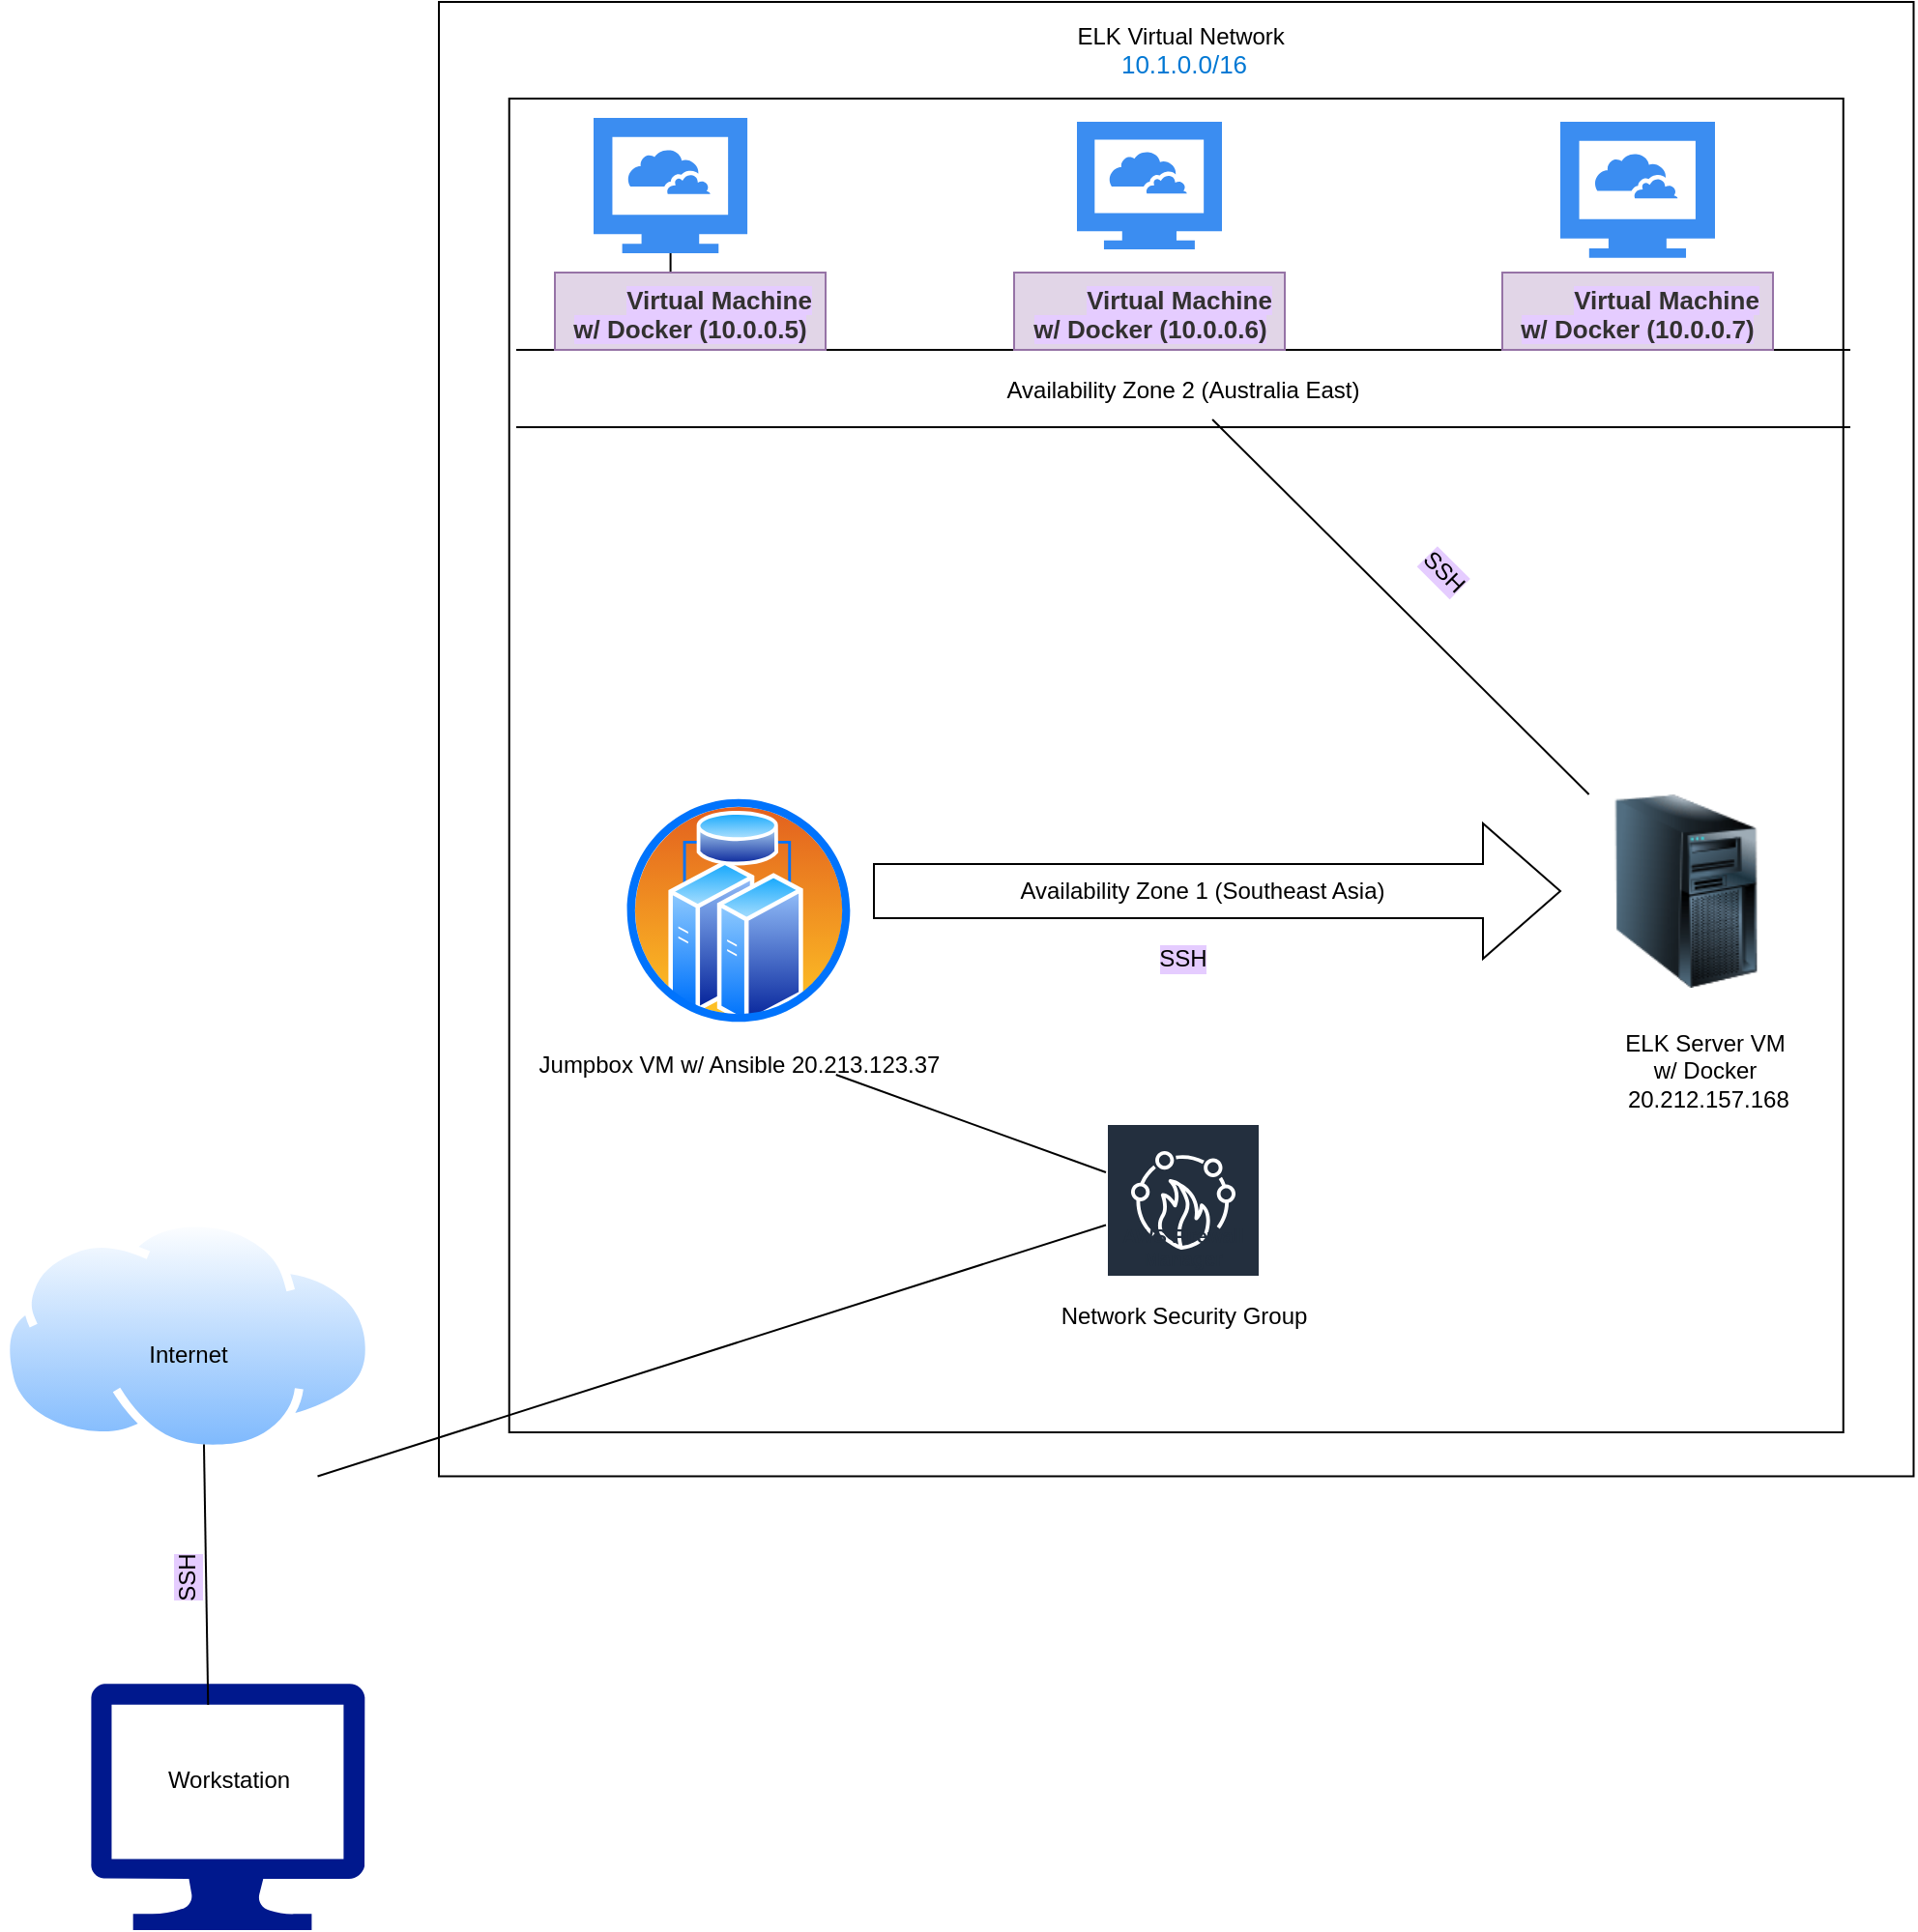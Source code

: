 <mxfile version="17.4.0" type="google"><diagram id="6RAaHldR-lHQQ5VLWoa2" name="Page-1"><mxGraphModel dx="1006" dy="717" grid="1" gridSize="10" guides="1" tooltips="1" connect="1" arrows="1" fold="1" page="1" pageScale="1" pageWidth="850" pageHeight="1100" math="0" shadow="0"><root><mxCell id="0"/><mxCell id="1" parent="0"/><mxCell id="IaIZT6bhM1g1Vqcvfj45-2" value="" style="sketch=0;aspect=fixed;pointerEvents=1;shadow=0;dashed=0;html=1;strokeColor=none;labelPosition=center;verticalLabelPosition=bottom;verticalAlign=top;align=center;fillColor=#00188D;shape=mxgraph.azure.computer" parent="1" vertex="1"><mxGeometry x="90" y="950" width="141.67" height="127.5" as="geometry"/></mxCell><mxCell id="IaIZT6bhM1g1Vqcvfj45-6" value="" style="aspect=fixed;perimeter=ellipsePerimeter;html=1;align=center;shadow=0;dashed=0;spacingTop=3;image;image=img/lib/active_directory/internet_cloud.svg;" parent="1" vertex="1"><mxGeometry x="43.57" y="709.25" width="192.86" height="121.5" as="geometry"/></mxCell><mxCell id="2Tu9JHrTkKfXL6Zuebuq-1" value="Internet" style="text;html=1;resizable=0;autosize=1;align=center;verticalAlign=middle;points=[];fillColor=none;strokeColor=none;rounded=0;" vertex="1" parent="1"><mxGeometry x="110.0" y="770" width="60" height="20" as="geometry"/></mxCell><mxCell id="2Tu9JHrTkKfXL6Zuebuq-3" value="Workstation" style="text;html=1;resizable=0;autosize=1;align=center;verticalAlign=middle;points=[];fillColor=none;strokeColor=none;rounded=0;" vertex="1" parent="1"><mxGeometry x="120.83" y="990" width="80" height="20" as="geometry"/></mxCell><mxCell id="2Tu9JHrTkKfXL6Zuebuq-4" value="" style="whiteSpace=wrap;html=1;aspect=fixed;" vertex="1" parent="1"><mxGeometry x="270" y="80" width="762.74" height="762.74" as="geometry"/></mxCell><mxCell id="2Tu9JHrTkKfXL6Zuebuq-5" value="&lt;span style=&quot;color: rgba(0 , 0 , 0 , 0) ; font-family: monospace ; font-size: 0px&quot;&gt;%3CmxGraphModel%3E%3Croot%3E%3CmxCell%20id%3D%220%22%2F%3E%3CmxCell%20id%3D%221%22%20parent%3D%220%22%2F%3E%3CmxCell%20id%3D%222%22%20value%3D%22%26lt%3Bspan%20class%3D%26quot%3Bmsportalfx-text-regular%20ext-left-space%26quot%3B%20style%3D%26quot%3Bfont-size%3A%2013px%20%3B%20line-height%3A%20normal%20%3B%20padding-left%3A%2030px%20%3B%20color%3A%20rgb(50%20%2C%2049%20%2C%2048)%20%3B%20outline%3A%20none%26quot%3B%26gt%3B%26lt%3Bspan%20style%3D%26quot%3Bfont-weight%3A%20700%20%3B%20outline%3A%20none%26quot%3B%26gt%3B%26lt%3Bspan%20style%3D%26quot%3Bbackground-color%3A%20rgb(229%20%2C%20204%20%2C%20255)%26quot%3B%26gt%3BVirtual%20Machine%20w%2F%20Docker%20(10.0.0.5)%26lt%3Bbr%26gt%3B%26lt%3B%2Fspan%26gt%3B%26lt%3Bbr%26gt%3B%26lt%3B%2Fspan%26gt%3B%26lt%3B%2Fspan%26gt%3B%22%20style%3D%22whiteSpace%3Dwrap%3Bhtml%3D1%3BverticalAlign%3Dtop%3BfillColor%3D%23e1d5e7%3BstrokeColor%3D%239673a6%3Bsketch%3D0%3Bshadow%3D0%3B%22%20vertex%3D%221%22%20parent%3D%221%22%3E%3CmxGeometry%20x%3D%22330%22%20y%3D%22220%22%20width%3D%22140%22%20height%3D%2240%22%20as%3D%22geometry%22%2F%3E%3C%2FmxCell%3E%3C%2Froot%3E%3C%2FmxGraphModel%3E&lt;/span&gt;" style="whiteSpace=wrap;html=1;aspect=fixed;" vertex="1" parent="1"><mxGeometry x="306.37" y="130" width="690" height="690" as="geometry"/></mxCell><mxCell id="2Tu9JHrTkKfXL6Zuebuq-6" value="ELK Virtual Network&amp;nbsp;&lt;br&gt;&lt;span style=&quot;color: rgb(0 , 120 , 212) ; font-family: &amp;#34;segoe ui&amp;#34; , &amp;#34;segoe ui web (west european)&amp;#34; , &amp;#34;segoe ui&amp;#34; , , &amp;#34;blinkmacsystemfont&amp;#34; , &amp;#34;roboto&amp;#34; , &amp;#34;helvetica neue&amp;#34; , sans-serif ; font-size: 13px ; text-align: left ; background-color: rgb(255 , 255 , 255)&quot;&gt;10.1.0.0/16&lt;/span&gt;" style="text;html=1;resizable=0;autosize=1;align=center;verticalAlign=middle;points=[];fillColor=none;strokeColor=none;rounded=0;" vertex="1" parent="1"><mxGeometry x="590" y="90" width="130" height="30" as="geometry"/></mxCell><mxCell id="2Tu9JHrTkKfXL6Zuebuq-39" value="" style="edgeStyle=orthogonalEdgeStyle;rounded=0;orthogonalLoop=1;jettySize=auto;html=1;" edge="1" parent="1" source="2Tu9JHrTkKfXL6Zuebuq-8" target="2Tu9JHrTkKfXL6Zuebuq-38"><mxGeometry relative="1" as="geometry"/></mxCell><mxCell id="2Tu9JHrTkKfXL6Zuebuq-8" value="" style="sketch=0;html=1;aspect=fixed;strokeColor=none;shadow=0;align=center;verticalAlign=top;fillColor=#3B8DF1;shape=mxgraph.gcp2.cloud_computer" vertex="1" parent="1"><mxGeometry x="350" y="140" width="79.55" height="70" as="geometry"/></mxCell><mxCell id="2Tu9JHrTkKfXL6Zuebuq-9" value="" style="sketch=0;html=1;aspect=fixed;strokeColor=none;shadow=0;align=center;verticalAlign=top;fillColor=#3B8DF1;shape=mxgraph.gcp2.cloud_computer" vertex="1" parent="1"><mxGeometry x="600" y="142" width="75" height="66" as="geometry"/></mxCell><mxCell id="2Tu9JHrTkKfXL6Zuebuq-10" value="" style="sketch=0;html=1;aspect=fixed;strokeColor=none;shadow=0;align=center;verticalAlign=top;fillColor=#3B8DF1;shape=mxgraph.gcp2.cloud_computer" vertex="1" parent="1"><mxGeometry x="850" y="142" width="80" height="70.4" as="geometry"/></mxCell><mxCell id="2Tu9JHrTkKfXL6Zuebuq-11" value="AWS Firewall Manager" style="sketch=0;outlineConnect=0;fontColor=#232F3E;gradientColor=none;strokeColor=#ffffff;fillColor=#232F3E;dashed=0;verticalLabelPosition=middle;verticalAlign=bottom;align=center;html=1;whiteSpace=wrap;fontSize=10;fontStyle=1;spacing=3;shape=mxgraph.aws4.productIcon;prIcon=mxgraph.aws4.firewall_manager;" vertex="1" parent="1"><mxGeometry x="615" y="660" width="80" height="80" as="geometry"/></mxCell><mxCell id="2Tu9JHrTkKfXL6Zuebuq-12" value="" style="endArrow=none;html=1;rounded=0;" edge="1" parent="1" target="2Tu9JHrTkKfXL6Zuebuq-11"><mxGeometry width="50" height="50" relative="1" as="geometry"><mxPoint x="207.26" y="842.74" as="sourcePoint"/><mxPoint x="257.26" y="792.74" as="targetPoint"/></mxGeometry></mxCell><mxCell id="2Tu9JHrTkKfXL6Zuebuq-13" value="Network Security Group" style="text;html=1;resizable=0;autosize=1;align=center;verticalAlign=middle;points=[];fillColor=none;strokeColor=none;rounded=0;" vertex="1" parent="1"><mxGeometry x="585" y="750" width="140" height="20" as="geometry"/></mxCell><mxCell id="2Tu9JHrTkKfXL6Zuebuq-14" value="" style="aspect=fixed;perimeter=ellipsePerimeter;html=1;align=center;shadow=0;dashed=0;spacingTop=3;image;image=img/lib/active_directory/cluster_server.svg;" vertex="1" parent="1"><mxGeometry x="365" y="490" width="120" height="120" as="geometry"/></mxCell><mxCell id="2Tu9JHrTkKfXL6Zuebuq-15" value="Jumpbox VM w/ Ansible 20.213.123.37" style="text;html=1;resizable=0;autosize=1;align=center;verticalAlign=middle;points=[];fillColor=none;strokeColor=none;rounded=0;" vertex="1" parent="1"><mxGeometry x="315" y="620" width="220" height="20" as="geometry"/></mxCell><mxCell id="2Tu9JHrTkKfXL6Zuebuq-26" value="" style="image;html=1;image=img/lib/clip_art/computers/Server_Tower_128x128.png" vertex="1" parent="1"><mxGeometry x="860" y="490" width="110" height="100" as="geometry"/></mxCell><mxCell id="2Tu9JHrTkKfXL6Zuebuq-31" value="" style="html=1;shadow=0;dashed=0;align=center;verticalAlign=middle;shape=mxgraph.arrows2.arrow;dy=0.6;dx=40;notch=0;" vertex="1" parent="1"><mxGeometry x="495" y="505" width="355" height="70" as="geometry"/></mxCell><mxCell id="2Tu9JHrTkKfXL6Zuebuq-32" value="ELK Server VM w/ Docker&lt;br&gt;&amp;nbsp;20.212.157.168" style="text;html=1;strokeColor=none;fillColor=none;align=center;verticalAlign=middle;whiteSpace=wrap;rounded=0;" vertex="1" parent="1"><mxGeometry x="880" y="610" width="90" height="45" as="geometry"/></mxCell><mxCell id="2Tu9JHrTkKfXL6Zuebuq-34" value="Availability Zone 1 (Southeast Asia)" style="text;html=1;strokeColor=none;fillColor=none;align=center;verticalAlign=middle;whiteSpace=wrap;rounded=0;" vertex="1" parent="1"><mxGeometry x="560" y="525" width="210" height="30" as="geometry"/></mxCell><mxCell id="2Tu9JHrTkKfXL6Zuebuq-35" value="" style="shape=link;html=1;rounded=0;width=40;" edge="1" parent="1"><mxGeometry width="100" relative="1" as="geometry"><mxPoint x="310" y="280" as="sourcePoint"/><mxPoint x="1000" y="280" as="targetPoint"/><Array as="points"><mxPoint x="660" y="280"/></Array></mxGeometry></mxCell><mxCell id="2Tu9JHrTkKfXL6Zuebuq-36" value="Availability Zone 2 (Australia East)" style="text;html=1;strokeColor=none;fillColor=none;align=center;verticalAlign=middle;whiteSpace=wrap;rounded=0;" vertex="1" parent="1"><mxGeometry x="525" y="266" width="260" height="30" as="geometry"/></mxCell><mxCell id="2Tu9JHrTkKfXL6Zuebuq-37" value="" style="endArrow=none;html=1;rounded=0;" edge="1" parent="1" source="2Tu9JHrTkKfXL6Zuebuq-26" target="2Tu9JHrTkKfXL6Zuebuq-36"><mxGeometry width="50" height="50" relative="1" as="geometry"><mxPoint x="1080" y="691.333" as="sourcePoint"/><mxPoint x="700" y="280" as="targetPoint"/></mxGeometry></mxCell><mxCell id="2Tu9JHrTkKfXL6Zuebuq-38" value="&lt;span class=&quot;msportalfx-text-regular ext-left-space&quot; style=&quot;font-size: 13px ; line-height: normal ; padding-left: 30px ; color: rgb(50 , 49 , 48) ; outline: none&quot;&gt;&lt;span style=&quot;font-weight: 700 ; outline: none&quot;&gt;&lt;span style=&quot;background-color: rgb(229 , 204 , 255)&quot;&gt;Virtual Machine w/ Docker (10.0.0.5)&lt;br&gt;&lt;/span&gt;&lt;br&gt;&lt;/span&gt;&lt;/span&gt;" style="whiteSpace=wrap;html=1;verticalAlign=top;fillColor=#e1d5e7;strokeColor=#9673a6;sketch=0;shadow=0;" vertex="1" parent="1"><mxGeometry x="330" y="220" width="140" height="40" as="geometry"/></mxCell><mxCell id="2Tu9JHrTkKfXL6Zuebuq-43" value="&lt;span class=&quot;msportalfx-text-regular ext-left-space&quot; style=&quot;font-size: 13px ; line-height: normal ; padding-left: 30px ; color: rgb(50 , 49 , 48) ; outline: none&quot;&gt;&lt;span style=&quot;font-weight: 700 ; outline: none&quot;&gt;&lt;span style=&quot;background-color: rgb(229 , 204 , 255)&quot;&gt;Virtual Machine w/ Docker (10.0.0.7)&lt;br&gt;&lt;/span&gt;&lt;br&gt;&lt;/span&gt;&lt;/span&gt;" style="whiteSpace=wrap;html=1;verticalAlign=top;fillColor=#e1d5e7;strokeColor=#9673a6;sketch=0;shadow=0;" vertex="1" parent="1"><mxGeometry x="820" y="220" width="140" height="40" as="geometry"/></mxCell><mxCell id="2Tu9JHrTkKfXL6Zuebuq-44" value="&lt;span class=&quot;msportalfx-text-regular ext-left-space&quot; style=&quot;font-size: 13px ; line-height: normal ; padding-left: 30px ; color: rgb(50 , 49 , 48) ; outline: none&quot;&gt;&lt;span style=&quot;font-weight: 700 ; outline: none&quot;&gt;&lt;span style=&quot;background-color: rgb(229 , 204 , 255)&quot;&gt;Virtual Machine w/ Docker (10.0.0.6)&lt;br&gt;&lt;/span&gt;&lt;br&gt;&lt;/span&gt;&lt;/span&gt;" style="whiteSpace=wrap;html=1;verticalAlign=top;fillColor=#e1d5e7;strokeColor=#9673a6;sketch=0;shadow=0;" vertex="1" parent="1"><mxGeometry x="567.5" y="220" width="140" height="40" as="geometry"/></mxCell><mxCell id="2Tu9JHrTkKfXL6Zuebuq-45" value="SSH" style="text;html=1;strokeColor=none;fillColor=none;align=center;verticalAlign=middle;whiteSpace=wrap;rounded=0;labelBackgroundColor=#E5CCFF;" vertex="1" parent="1"><mxGeometry x="625" y="560" width="60" height="30" as="geometry"/></mxCell><mxCell id="2Tu9JHrTkKfXL6Zuebuq-47" value="SSH" style="text;html=1;strokeColor=none;fillColor=none;align=center;verticalAlign=middle;whiteSpace=wrap;rounded=0;labelBackgroundColor=#E5CCFF;rotation=45;" vertex="1" parent="1"><mxGeometry x="760" y="360" width="60" height="30" as="geometry"/></mxCell><mxCell id="2Tu9JHrTkKfXL6Zuebuq-48" value="" style="endArrow=none;html=1;rounded=0;entryX=0.544;entryY=0.963;entryDx=0;entryDy=0;entryPerimeter=0;exitX=0.428;exitY=0.086;exitDx=0;exitDy=0;exitPerimeter=0;" edge="1" parent="1" source="IaIZT6bhM1g1Vqcvfj45-2" target="IaIZT6bhM1g1Vqcvfj45-6"><mxGeometry width="50" height="50" relative="1" as="geometry"><mxPoint x="140.83" y="960" as="sourcePoint"/><mxPoint x="161" y="910" as="targetPoint"/></mxGeometry></mxCell><mxCell id="2Tu9JHrTkKfXL6Zuebuq-49" value="SSH" style="text;html=1;strokeColor=none;fillColor=none;align=center;verticalAlign=middle;whiteSpace=wrap;rounded=0;labelBackgroundColor=#E5CCFF;rotation=270;" vertex="1" parent="1"><mxGeometry x="110" y="880" width="60" height="30" as="geometry"/></mxCell><mxCell id="2Tu9JHrTkKfXL6Zuebuq-50" value="" style="endArrow=none;html=1;rounded=0;exitX=0.729;exitY=0.75;exitDx=0;exitDy=0;exitPerimeter=0;" edge="1" parent="1" source="2Tu9JHrTkKfXL6Zuebuq-15" target="2Tu9JHrTkKfXL6Zuebuq-11"><mxGeometry width="50" height="50" relative="1" as="geometry"><mxPoint x="510" y="720" as="sourcePoint"/><mxPoint x="560" y="670" as="targetPoint"/></mxGeometry></mxCell></root></mxGraphModel></diagram></mxfile>